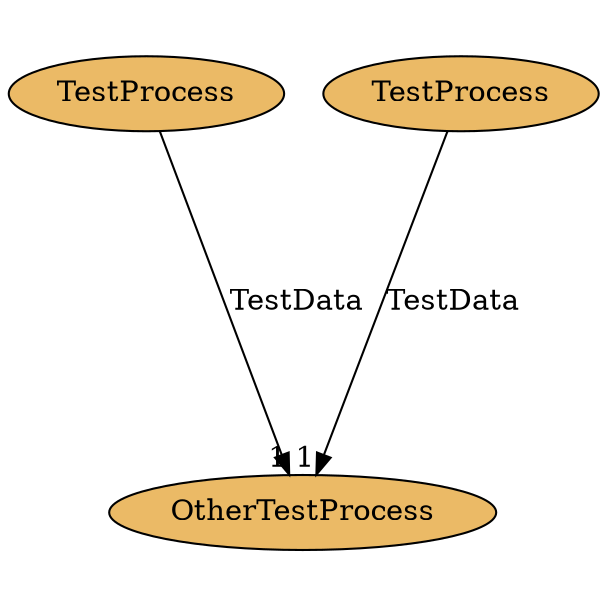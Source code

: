 digraph test {
ratio=1
node [style=filled]
"TestProcessi1" [fillcolor="#ebba66",label="TestProcess"];
"TestProcessi2" [fillcolor="#ebba66",label="TestProcess"];
"TestProcessTarget" [fillcolor="#ebba66",label="OtherTestProcess"];
"TestProcessi1" -> "TestProcessTarget" [label="TestData",headlabel="1"];
"TestProcessi2" -> "TestProcessTarget" [label="TestData",headlabel="1"];
}
